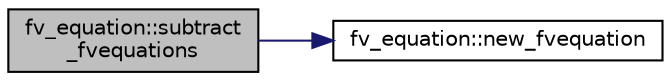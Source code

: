 digraph "fv_equation::subtract_fvequations"
{
 // LATEX_PDF_SIZE
  edge [fontname="Helvetica",fontsize="10",labelfontname="Helvetica",labelfontsize="10"];
  node [fontname="Helvetica",fontsize="10",shape=record];
  rankdir="LR";
  Node1 [label="fv_equation::subtract\l_fvequations",height=0.2,width=0.4,color="black", fillcolor="grey75", style="filled", fontcolor="black",tooltip=" "];
  Node1 -> Node2 [color="midnightblue",fontsize="10",style="solid",fontname="Helvetica"];
  Node2 [label="fv_equation::new_fvequation",height=0.2,width=0.4,color="black", fillcolor="white", style="filled",URL="$namespacefv__equation.html#a26481f97d53ea82c43a66a0b31e73a4e",tooltip=" "];
}

